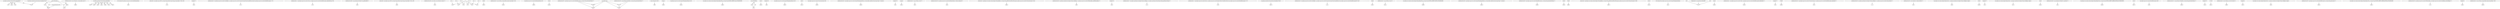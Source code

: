 digraph g {
0[label="org.eclipse.osgi.framework.log.FrameworkLogEntry[]"]
1[label="r63"]
0->1[label="type"]
2[label="$r17"]
3[label="r62"]
2->3[label=""]
4[label="interfaceinvoke r64.<java.util.Iterator: java.lang.Object next()>()"]
5[label="$r49"]
4->5[label=""]
6[label="org.eclipse.osgi.framework.log.FrameworkLogEntry"]
7[label="$r79"]
6->7[label="type"]
8[label="$r12 instanceof org.eclipse.osgi.service.resolver.BundleSpecification"]
9[label="$z0"]
8->9[label=""]
10[label="staticinvoke <org.eclipse.osgi.util.NLS: java.lang.String bind(java.lang.String,java.lang.Object)>($r35, $r34)"]
11[label="r74"]
10->11[label=""]
12[label="lengthof r77"]
13[label="$i8"]
12->13[label=""]
14[label="interfaceinvoke r3.<org.eclipse.osgi.service.resolver.StateHelper: org.eclipse.osgi.service.resolver.VersionConstraint[] getUnsatisfiedConstraints(org.eclipse.osgi.service.resolver.BundleDescription)>(r75)"]
15[label="r77"]
14->15[label=""]
16[label="interfaceinvoke r1.<org.eclipse.osgi.service.resolver.State: org.eclipse.osgi.service.resolver.BundleDescription getBundle(long)>($l2)"]
17[label="r75"]
16->17[label=""]
18[label="interfaceinvoke $r36.<org.osgi.framework.Bundle: long getBundleId()>()"]
19[label="$l2"]
18->19[label=""]
20[label="staticinvoke <org.eclipse.osgi.util.NLS: java.lang.String bind(java.lang.String,java.lang.Object)>($r51, $r52)"]
21[label="r68"]
20->21[label=""]
22[label="interfaceinvoke $r48.<java.util.Set: java.util.Iterator iterator()>()"]
23[label="r64"]
22->23[label=""]
24[label="0"]
25[label="i18"]
24->25[label=""]
26[label="i14"]
24->26[label=""]
27[label="i19 + 1"]
28[label="i19"]
27->28[label=""]
29[label="r0[i18]"]
30[label="$r33"]
29->30[label=""]
31[label="interfaceinvoke r5.<java.util.Map: java.lang.Object get(java.lang.Object)>(r61)"]
32[label="$r15"]
31->32[label=""]
33[label="(org.eclipse.osgi.service.resolver.BundleSpecification) $r27"]
34[label="$r28"]
33->34[label=""]
24->28[label=""]
35[label="r4[i14]"]
36[label="$r16"]
35->36[label=""]
37[label="interfaceinvoke r65.<org.eclipse.osgi.service.resolver.BundleDescription: java.lang.String getSymbolicName()>()"]
38[label="$r66"]
37->38[label=""]
39[label="(java.util.ArrayList) $r53"]
40[label="r69"]
39->40[label=""]
41[label="'dynamic'"]
42[label="$r25"]
41->42[label=""]
43[label="(org.eclipse.osgi.service.resolver.ImportPackageSpecification) $r23"]
44[label="$r24"]
43->44[label=""]
45[label="'org.eclipse.osgi'"]
45->38[label=""]
46[label="<org.eclipse.core.runtime.internal.adaptor.EclipseAdaptorMsg: java.lang.String ECLIPSE_STARTUP_ALL_NOT_RESOLVED>"]
47[label="$r44"]
46->47[label=""]
48[label="$r11"]
49[label="r5"]
48->49[label=""]
50[label="r4[i14]"]
51[label="$r23"]
50->51[label=""]
52[label="lengthof r78"]
53[label="$i6"]
52->53[label=""]
54[label="(org.eclipse.osgi.service.resolver.ImportPackageSpecification) $r19"]
55[label="$r20"]
54->55[label=""]
56[label="i17"]
24->56[label=""]
57[label="$r59"]
6->57[label="type"]
58[label="r4[i14]"]
59[label="$r12"]
58->59[label=""]
60[label="java.util.ArrayList"]
60->2[label="type"]
61[label="(org.eclipse.osgi.service.resolver.VersionConstraint) $r55"]
62[label="$r56"]
61->62[label=""]
63[label="interfaceinvoke $r24.<org.eclipse.osgi.service.resolver.ImportPackageSpecification: java.lang.Object getDirective(java.lang.String)>('resolution')"]
64[label="$r26"]
63->64[label=""]
65[label="$r40"]
6->65[label="type"]
66[label="lengthof r78"]
67[label="$i5"]
66->67[label=""]
68[label="'optional'"]
69[label="$r21"]
68->69[label=""]
70[label="r67"]
38->70[label=""]
71[label="interfaceinvoke r5.<java.util.Map: int size()>()"]
72[label="$i0"]
71->72[label=""]
73[label="interfaceinvoke $r28.<org.eclipse.osgi.service.resolver.BundleSpecification: boolean isOptional()>()"]
74[label="$z5"]
73->74[label=""]
75[label="(java.util.ArrayList) $r15"]
75->3[label=""]
37->70[label=""]
76[label="i16 + 1"]
77[label="i16"]
76->77[label=""]
78[label="i18 + 1"]
78->25[label=""]
79[label="$r45"]
0->79[label="type"]
80[label="i17 + 1"]
80->56[label=""]
81[label="$r29"]
82[label="r71"]
81->82[label=""]
83[label="staticinvoke <org.eclipse.core.runtime.internal.adaptor.MessageHelper: java.lang.String getResolutionFailureMessage(org.eclipse.osgi.service.resolver.VersionConstraint)>($r41)"]
84[label="$r42"]
83->84[label=""]
85[label="interfaceinvoke $r8.<org.eclipse.osgi.framework.adaptor.FrameworkAdaptor: org.eclipse.osgi.service.resolver.PlatformAdmin getPlatformAdmin()>()"]
86[label="$r9"]
85->86[label=""]
87[label="lengthof r78"]
88[label="$i4"]
87->88[label=""]
89[label="$r54"]
6->89[label="type"]
90[label="r73"]
45->90[label=""]
91[label="interfaceinvoke $r7.<org.eclipse.osgi.framework.adaptor.FrameworkAdaptor: org.eclipse.osgi.framework.log.FrameworkLog getFrameworkLog()>()"]
92[label="r2"]
91->92[label=""]
93[label="interfaceinvoke r1.<org.eclipse.osgi.service.resolver.State: org.eclipse.osgi.service.resolver.ResolverError[] getResolverErrors(org.eclipse.osgi.service.resolver.BundleDescription)>(r75)"]
94[label="r78"]
93->94[label=""]
95[label="(org.eclipse.osgi.framework.log.FrameworkLogEntry[]) $r46"]
96[label="$r47"]
95->96[label=""]
97[label="interfaceinvoke r3.<org.eclipse.osgi.service.resolver.StateHelper: org.eclipse.osgi.service.resolver.VersionConstraint[] getUnsatisfiedLeaves(org.eclipse.osgi.service.resolver.BundleDescription[])>($r10)"]
98[label="r4"]
97->98[label=""]
24->77[label=""]
99[label="r0[i18]"]
100[label="$r31"]
99->100[label=""]
101[label="$r72"]
45->101[label=""]
102[label="interfaceinvoke r5.<java.util.Map: int size()>()"]
103[label="$i11"]
102->103[label=""]
104[label="<org.eclipse.core.runtime.internal.adaptor.EclipseAdaptorMsg: java.lang.String ECLIPSE_STARTUP_ROOTS_NOT_RESOLVED>"]
105[label="$r60"]
104->105[label=""]
106[label="interfaceinvoke $r20.<org.eclipse.osgi.service.resolver.ImportPackageSpecification: java.lang.Object getDirective(java.lang.String)>('resolution')"]
107[label="$r22"]
106->107[label=""]
108[label="interfaceinvoke $r33.<org.osgi.framework.Bundle: java.lang.String getSymbolicName()>()"]
108->101[label=""]
109[label="interfaceinvoke r65.<org.eclipse.osgi.service.resolver.BundleDescription: java.lang.String getSymbolicName()>()"]
110[label="$r50"]
109->110[label=""]
111[label="(org.eclipse.osgi.framework.log.FrameworkLogEntry[]) null"]
112[label="r76"]
111->112[label=""]
0->112[label="type"]
113[label="r0[i18]"]
114[label="$r34"]
113->114[label=""]
115[label="r0[i18]"]
116[label="$r36"]
115->116[label=""]
117[label="staticinvoke <org.eclipse.core.runtime.internal.adaptor.MessageHelper: java.lang.String getResolutionFailureMessage(org.eclipse.osgi.service.resolver.VersionConstraint)>($r56)"]
118[label="$r57"]
117->118[label=""]
108->90[label=""]
119[label="r4[i14]"]
120[label="$r14"]
119->120[label=""]
121[label="$r13 instanceof org.eclipse.osgi.service.resolver.ImportPackageSpecification"]
122[label="$z1"]
121->122[label=""]
123[label="$r57"]
124[label="r0"]
123->124[label=""]
125[label="r4[i14]"]
126[label="$r19"]
125->126[label=""]
127[label="java.util.HashMap"]
127->48[label="type"]
128[label="interfaceinvoke r1.<org.eclipse.osgi.service.resolver.State: org.eclipse.osgi.service.resolver.BundleDescription[] getBundles()>()"]
129[label="$r10"]
128->129[label=""]
60->81[label="type"]
130[label="lengthof r77"]
131[label="$i3"]
130->131[label=""]
132[label="r78[i20]"]
133[label="$r38"]
132->133[label=""]
127->49[label="type"]
134[label="r70"]
0->134[label="type"]
135[label="$r58"]
6->135[label="type"]
136[label="interfaceinvoke $r14.<org.eclipse.osgi.service.resolver.VersionConstraint: org.eclipse.osgi.service.resolver.BundleDescription getBundle()>()"]
137[label="r61"]
136->137[label=""]
138[label="interfaceinvoke $r6.<org.eclipse.osgi.framework.adaptor.FrameworkAdaptor: org.eclipse.osgi.service.resolver.State getState()>()"]
139[label="r1"]
138->139[label=""]
140[label="interfaceinvoke r64.<java.util.Iterator: boolean hasNext()>()"]
141[label="$z7"]
140->141[label=""]
142[label="i14 + 1"]
142->26[label=""]
143[label="<org.eclipse.core.runtime.adaptor.EclipseStarter: org.eclipse.osgi.framework.adaptor.FrameworkAdaptor adaptor>"]
144[label="$r8"]
143->144[label=""]
145[label="r0[i18]"]
146[label="$r30"]
145->146[label=""]
147[label="lengthof r77"]
148[label="$i7"]
147->148[label=""]
149[label="<org.eclipse.core.runtime.adaptor.EclipseStarter: org.eclipse.osgi.framework.adaptor.FrameworkAdaptor adaptor>"]
150[label="$r7"]
149->150[label=""]
151[label="r4[i14]"]
152[label="$r13"]
151->152[label=""]
153[label="interfaceinvoke $r30.<org.osgi.framework.Bundle: int getState()>()"]
154[label="$i1"]
153->154[label=""]
155[label="<org.eclipse.core.runtime.internal.adaptor.EclipseAdaptorMsg: java.lang.String ECLIPSE_STARTUP_ERROR_BUNDLE_NOT_RESOLVED>"]
156[label="$r35"]
155->156[label=""]
60->3[label="type"]
157[label="$r37"]
6->157[label="type"]
158[label="r4[i14]"]
159[label="$r27"]
158->159[label=""]
160[label="(org.eclipse.osgi.service.resolver.BundleDescription) $r49"]
161[label="r65"]
160->161[label=""]
162[label="i20 + 1"]
163[label="i20"]
162->163[label=""]
101->90[label=""]
164[label="interfaceinvoke $r31.<org.osgi.framework.Bundle: java.lang.String getSymbolicName()>()"]
165[label="$r32"]
164->165[label=""]
166[label="@parameter0: org.osgi.framework.Bundle[]"]
166->124[label=""]
167[label="lengthof r70"]
168[label="$i13"]
167->168[label=""]
169[label="r77[i19]"]
170[label="$r41"]
169->170[label=""]
171[label="interfaceinvoke r5.<java.util.Map: java.util.Set keySet()>()"]
172[label="$r48"]
171->172[label=""]
173[label="lengthof r4"]
174[label="$i15"]
173->174[label=""]
175[label="<org.eclipse.core.runtime.adaptor.EclipseStarter: org.eclipse.osgi.framework.adaptor.FrameworkAdaptor adaptor>"]
176[label="$r6"]
175->176[label=""]
177[label="$r43"]
6->177[label="type"]
178[label="$r22"]
178->124[label=""]
45->70[label=""]
179[label="interfaceinvoke r65.<org.eclipse.osgi.service.resolver.BundleDescription: java.lang.String getLocation()>()"]
180[label="$r52"]
179->180[label=""]
24->163[label=""]
181[label="<org.eclipse.core.runtime.internal.adaptor.EclipseAdaptorMsg: java.lang.String ECLIPSE_STARTUP_ERROR_BUNDLE_NOT_RESOLVED>"]
182[label="$r51"]
181->182[label=""]
183[label="interfaceinvoke $r9.<org.eclipse.osgi.service.resolver.PlatformAdmin: org.eclipse.osgi.service.resolver.StateHelper getStateHelper()>()"]
184[label="r3"]
183->184[label=""]
185[label="lengthof r0"]
186[label="$i21"]
185->186[label=""]
60->82[label="type"]
187[label="interfaceinvoke r5.<java.util.Map: java.lang.Object get(java.lang.Object)>(r65)"]
188[label="$r53"]
187->188[label=""]
}